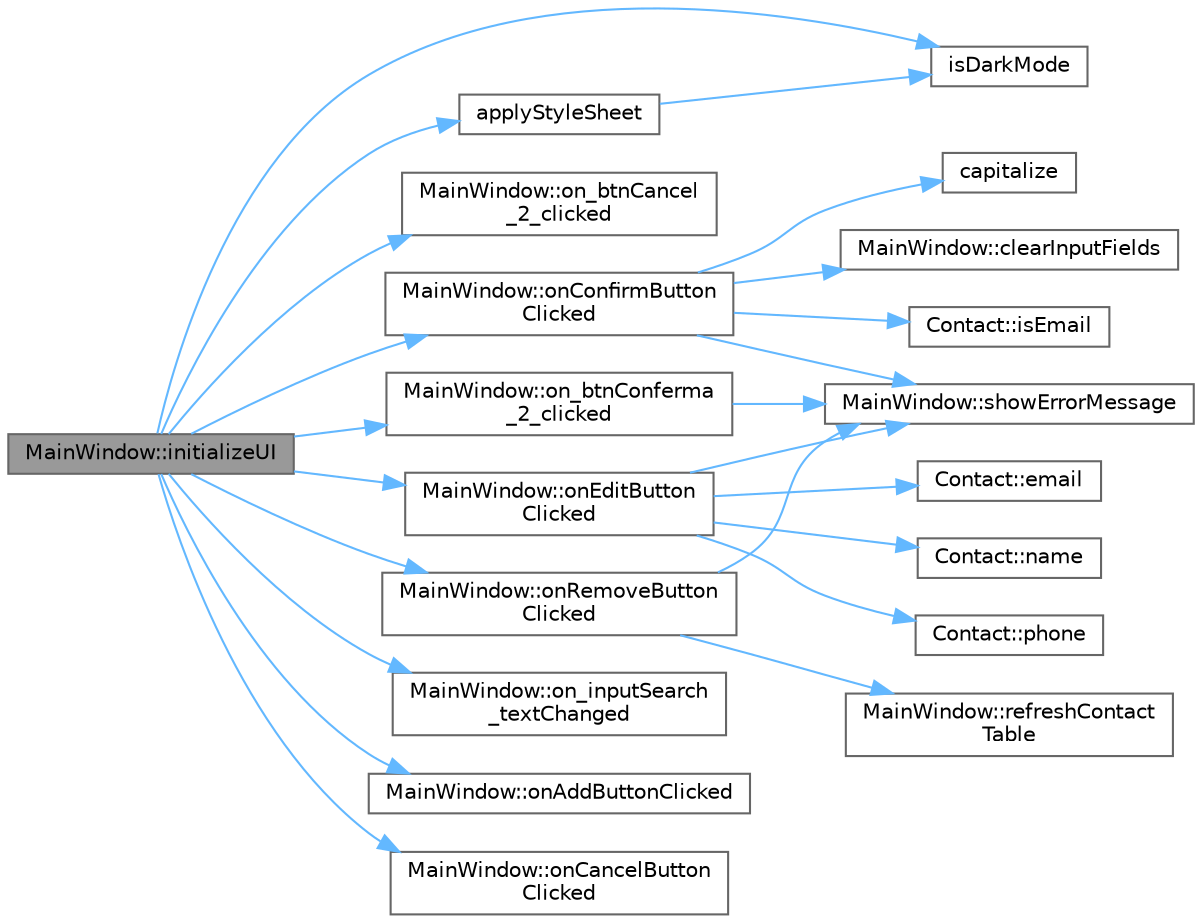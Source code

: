 digraph "MainWindow::initializeUI"
{
 // LATEX_PDF_SIZE
  bgcolor="transparent";
  edge [fontname=Helvetica,fontsize=10,labelfontname=Helvetica,labelfontsize=10];
  node [fontname=Helvetica,fontsize=10,shape=box,height=0.2,width=0.4];
  rankdir="LR";
  Node1 [id="Node000001",label="MainWindow::initializeUI",height=0.2,width=0.4,color="gray40", fillcolor="grey60", style="filled", fontcolor="black",tooltip="Inizializza l'interfaccia grafica."];
  Node1 -> Node2 [id="edge1_Node000001_Node000002",color="steelblue1",style="solid",tooltip=" "];
  Node2 [id="Node000002",label="applyStyleSheet",height=0.2,width=0.4,color="grey40", fillcolor="white", style="filled",URL="$utils_8cpp.html#a36b27d2bbc6c9bc948b2b2b63d1dd174",tooltip="Genera un foglio di stile CSS in base al tema."];
  Node2 -> Node3 [id="edge2_Node000002_Node000003",color="steelblue1",style="solid",tooltip=" "];
  Node3 [id="Node000003",label="isDarkMode",height=0.2,width=0.4,color="grey40", fillcolor="white", style="filled",URL="$utils_8cpp.html#a36044a6efa9c4e015378e56c3e37181d",tooltip="Verifica se il sistema utilizza il tema scuro."];
  Node1 -> Node3 [id="edge3_Node000001_Node000003",color="steelblue1",style="solid",tooltip=" "];
  Node1 -> Node4 [id="edge4_Node000001_Node000004",color="steelblue1",style="solid",tooltip=" "];
  Node4 [id="Node000004",label="MainWindow::on_btnCancel\l_2_clicked",height=0.2,width=0.4,color="grey40", fillcolor="white", style="filled",URL="$class_main_window.html#ab347bcc30bea049837b95e3adc90d4f8",tooltip="Slot alternativo per annullamento."];
  Node1 -> Node5 [id="edge5_Node000001_Node000005",color="steelblue1",style="solid",tooltip=" "];
  Node5 [id="Node000005",label="MainWindow::on_btnConferma\l_2_clicked",height=0.2,width=0.4,color="grey40", fillcolor="white", style="filled",URL="$class_main_window.html#a2e05ac2385706c924be1d273616c67f4",tooltip="Slot alternativo per conferma modifica."];
  Node5 -> Node6 [id="edge6_Node000005_Node000006",color="steelblue1",style="solid",tooltip=" "];
  Node6 [id="Node000006",label="MainWindow::showErrorMessage",height=0.2,width=0.4,color="grey40", fillcolor="white", style="filled",URL="$class_main_window.html#a2400bb422d07e5e1c9d881778d1aec9f",tooltip="Mostra un messaggio di errore."];
  Node1 -> Node7 [id="edge7_Node000001_Node000007",color="steelblue1",style="solid",tooltip=" "];
  Node7 [id="Node000007",label="MainWindow::on_inputSearch\l_textChanged",height=0.2,width=0.4,color="grey40", fillcolor="white", style="filled",URL="$class_main_window.html#a3c13ffc7cb525aa56eabe2261dee8516",tooltip="Slot per la ricerca in tempo reale."];
  Node1 -> Node8 [id="edge8_Node000001_Node000008",color="steelblue1",style="solid",tooltip=" "];
  Node8 [id="Node000008",label="MainWindow::onAddButtonClicked",height=0.2,width=0.4,color="grey40", fillcolor="white", style="filled",URL="$class_main_window.html#a21ef75eba70ede6f72d07ba0e4687bbb",tooltip="Slot per l'aggiunta di un nuovo contatto."];
  Node1 -> Node9 [id="edge9_Node000001_Node000009",color="steelblue1",style="solid",tooltip=" "];
  Node9 [id="Node000009",label="MainWindow::onCancelButton\lClicked",height=0.2,width=0.4,color="grey40", fillcolor="white", style="filled",URL="$class_main_window.html#a6fbb3c052aa3317e51f1a6b8a2151a28",tooltip="Slot per annullare l'operazione corrente."];
  Node1 -> Node10 [id="edge10_Node000001_Node000010",color="steelblue1",style="solid",tooltip=" "];
  Node10 [id="Node000010",label="MainWindow::onConfirmButton\lClicked",height=0.2,width=0.4,color="grey40", fillcolor="white", style="filled",URL="$class_main_window.html#ad3bb46de90766c672a74dcb5340912a2",tooltip="Slot per la conferma dell'inserimento/modifica."];
  Node10 -> Node11 [id="edge11_Node000010_Node000011",color="steelblue1",style="solid",tooltip=" "];
  Node11 [id="Node000011",label="capitalize",height=0.2,width=0.4,color="grey40", fillcolor="white", style="filled",URL="$utils_8cpp.html#a67f045b9f8cb07c788cad61890f875ae",tooltip="Formatta una stringa con le maiuscole all'inizio di ogni parola."];
  Node10 -> Node12 [id="edge12_Node000010_Node000012",color="steelblue1",style="solid",tooltip=" "];
  Node12 [id="Node000012",label="MainWindow::clearInputFields",height=0.2,width=0.4,color="grey40", fillcolor="white", style="filled",URL="$class_main_window.html#ad4b9df5a110416485ffd1b0026c68137",tooltip="Pulisce i campi di input."];
  Node10 -> Node13 [id="edge13_Node000010_Node000013",color="steelblue1",style="solid",tooltip=" "];
  Node13 [id="Node000013",label="Contact::isEmail",height=0.2,width=0.4,color="grey40", fillcolor="white", style="filled",URL="$class_contact.html#a95e0830958231678836a6c65377fc677",tooltip="Verifica la validità dell'email."];
  Node10 -> Node6 [id="edge14_Node000010_Node000006",color="steelblue1",style="solid",tooltip=" "];
  Node1 -> Node14 [id="edge15_Node000001_Node000014",color="steelblue1",style="solid",tooltip=" "];
  Node14 [id="Node000014",label="MainWindow::onEditButton\lClicked",height=0.2,width=0.4,color="grey40", fillcolor="white", style="filled",URL="$class_main_window.html#a1d3356d81ade5732b680be001e31102d",tooltip="Slot per l'inizio modifica contatto."];
  Node14 -> Node15 [id="edge16_Node000014_Node000015",color="steelblue1",style="solid",tooltip=" "];
  Node15 [id="Node000015",label="Contact::email",height=0.2,width=0.4,color="grey40", fillcolor="white", style="filled",URL="$class_contact.html#a23cd41bdb518dc514f597e207a9fb9f6",tooltip="Restituisce l'indirizzo email."];
  Node14 -> Node16 [id="edge17_Node000014_Node000016",color="steelblue1",style="solid",tooltip=" "];
  Node16 [id="Node000016",label="Contact::name",height=0.2,width=0.4,color="grey40", fillcolor="white", style="filled",URL="$class_contact.html#a7994a4deabe6089561780ad057d6ce25",tooltip="Restituisce il nome del contatto."];
  Node14 -> Node17 [id="edge18_Node000014_Node000017",color="steelblue1",style="solid",tooltip=" "];
  Node17 [id="Node000017",label="Contact::phone",height=0.2,width=0.4,color="grey40", fillcolor="white", style="filled",URL="$class_contact.html#a6a674a362a967d77b15cba1ba9b65d50",tooltip="Restituisce il numero di telefono."];
  Node14 -> Node6 [id="edge19_Node000014_Node000006",color="steelblue1",style="solid",tooltip=" "];
  Node1 -> Node18 [id="edge20_Node000001_Node000018",color="steelblue1",style="solid",tooltip=" "];
  Node18 [id="Node000018",label="MainWindow::onRemoveButton\lClicked",height=0.2,width=0.4,color="grey40", fillcolor="white", style="filled",URL="$class_main_window.html#a5cd1b5a52dab4c725755d4b990a9b6e8",tooltip="Slot per la rimozione di un contatto."];
  Node18 -> Node19 [id="edge21_Node000018_Node000019",color="steelblue1",style="solid",tooltip=" "];
  Node19 [id="Node000019",label="MainWindow::refreshContact\lTable",height=0.2,width=0.4,color="grey40", fillcolor="white", style="filled",URL="$class_main_window.html#ad2484230eb8ce1f2376675c335a27e01",tooltip="Aggiorna la tabella dei contatti."];
  Node18 -> Node6 [id="edge22_Node000018_Node000006",color="steelblue1",style="solid",tooltip=" "];
}
